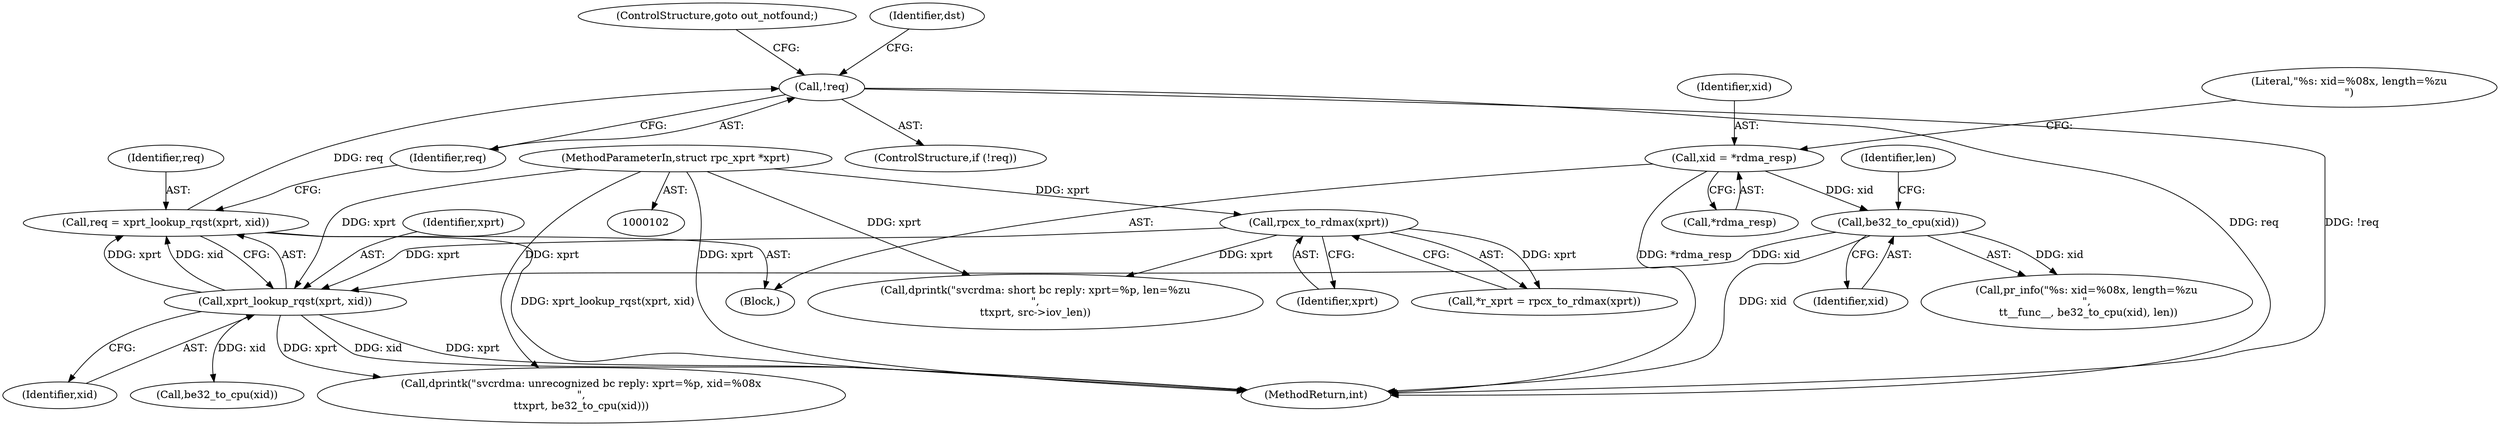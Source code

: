 digraph "0_linux_c70422f760c120480fee4de6c38804c72aa26bc1_23@pointer" {
"1000187" [label="(Call,!req)"];
"1000181" [label="(Call,req = xprt_lookup_rqst(xprt, xid))"];
"1000183" [label="(Call,xprt_lookup_rqst(xprt, xid))"];
"1000110" [label="(Call,rpcx_to_rdmax(xprt))"];
"1000103" [label="(MethodParameterIn,struct rpc_xprt *xprt)"];
"1000148" [label="(Call,be32_to_cpu(xid))"];
"1000141" [label="(Call,xid = *rdma_resp)"];
"1000150" [label="(Identifier,len)"];
"1000308" [label="(Call,dprintk(\"svcrdma: unrecognized bc reply: xprt=%p, xid=%08x\n\",\n\t\txprt, be32_to_cpu(xid)))"];
"1000149" [label="(Identifier,xid)"];
"1000141" [label="(Call,xid = *rdma_resp)"];
"1000146" [label="(Literal,\"%s: xid=%08x, length=%zu\n\")"];
"1000184" [label="(Identifier,xprt)"];
"1000189" [label="(ControlStructure,goto out_notfound;)"];
"1000311" [label="(Call,be32_to_cpu(xid))"];
"1000300" [label="(Call,dprintk(\"svcrdma: short bc reply: xprt=%p, len=%zu\n\",\n\t\txprt, src->iov_len))"];
"1000182" [label="(Identifier,req)"];
"1000186" [label="(ControlStructure,if (!req))"];
"1000143" [label="(Call,*rdma_resp)"];
"1000191" [label="(Identifier,dst)"];
"1000188" [label="(Identifier,req)"];
"1000187" [label="(Call,!req)"];
"1000148" [label="(Call,be32_to_cpu(xid))"];
"1000106" [label="(Block,)"];
"1000183" [label="(Call,xprt_lookup_rqst(xprt, xid))"];
"1000111" [label="(Identifier,xprt)"];
"1000314" [label="(MethodReturn,int)"];
"1000145" [label="(Call,pr_info(\"%s: xid=%08x, length=%zu\n\",\n \t\t__func__, be32_to_cpu(xid), len))"];
"1000108" [label="(Call,*r_xprt = rpcx_to_rdmax(xprt))"];
"1000103" [label="(MethodParameterIn,struct rpc_xprt *xprt)"];
"1000142" [label="(Identifier,xid)"];
"1000181" [label="(Call,req = xprt_lookup_rqst(xprt, xid))"];
"1000185" [label="(Identifier,xid)"];
"1000110" [label="(Call,rpcx_to_rdmax(xprt))"];
"1000187" -> "1000186"  [label="AST: "];
"1000187" -> "1000188"  [label="CFG: "];
"1000188" -> "1000187"  [label="AST: "];
"1000189" -> "1000187"  [label="CFG: "];
"1000191" -> "1000187"  [label="CFG: "];
"1000187" -> "1000314"  [label="DDG: req"];
"1000187" -> "1000314"  [label="DDG: !req"];
"1000181" -> "1000187"  [label="DDG: req"];
"1000181" -> "1000106"  [label="AST: "];
"1000181" -> "1000183"  [label="CFG: "];
"1000182" -> "1000181"  [label="AST: "];
"1000183" -> "1000181"  [label="AST: "];
"1000188" -> "1000181"  [label="CFG: "];
"1000181" -> "1000314"  [label="DDG: xprt_lookup_rqst(xprt, xid)"];
"1000183" -> "1000181"  [label="DDG: xprt"];
"1000183" -> "1000181"  [label="DDG: xid"];
"1000183" -> "1000185"  [label="CFG: "];
"1000184" -> "1000183"  [label="AST: "];
"1000185" -> "1000183"  [label="AST: "];
"1000183" -> "1000314"  [label="DDG: xid"];
"1000183" -> "1000314"  [label="DDG: xprt"];
"1000110" -> "1000183"  [label="DDG: xprt"];
"1000103" -> "1000183"  [label="DDG: xprt"];
"1000148" -> "1000183"  [label="DDG: xid"];
"1000183" -> "1000308"  [label="DDG: xprt"];
"1000183" -> "1000311"  [label="DDG: xid"];
"1000110" -> "1000108"  [label="AST: "];
"1000110" -> "1000111"  [label="CFG: "];
"1000111" -> "1000110"  [label="AST: "];
"1000108" -> "1000110"  [label="CFG: "];
"1000110" -> "1000108"  [label="DDG: xprt"];
"1000103" -> "1000110"  [label="DDG: xprt"];
"1000110" -> "1000300"  [label="DDG: xprt"];
"1000103" -> "1000102"  [label="AST: "];
"1000103" -> "1000314"  [label="DDG: xprt"];
"1000103" -> "1000300"  [label="DDG: xprt"];
"1000103" -> "1000308"  [label="DDG: xprt"];
"1000148" -> "1000145"  [label="AST: "];
"1000148" -> "1000149"  [label="CFG: "];
"1000149" -> "1000148"  [label="AST: "];
"1000150" -> "1000148"  [label="CFG: "];
"1000148" -> "1000314"  [label="DDG: xid"];
"1000148" -> "1000145"  [label="DDG: xid"];
"1000141" -> "1000148"  [label="DDG: xid"];
"1000141" -> "1000106"  [label="AST: "];
"1000141" -> "1000143"  [label="CFG: "];
"1000142" -> "1000141"  [label="AST: "];
"1000143" -> "1000141"  [label="AST: "];
"1000146" -> "1000141"  [label="CFG: "];
"1000141" -> "1000314"  [label="DDG: *rdma_resp"];
}
